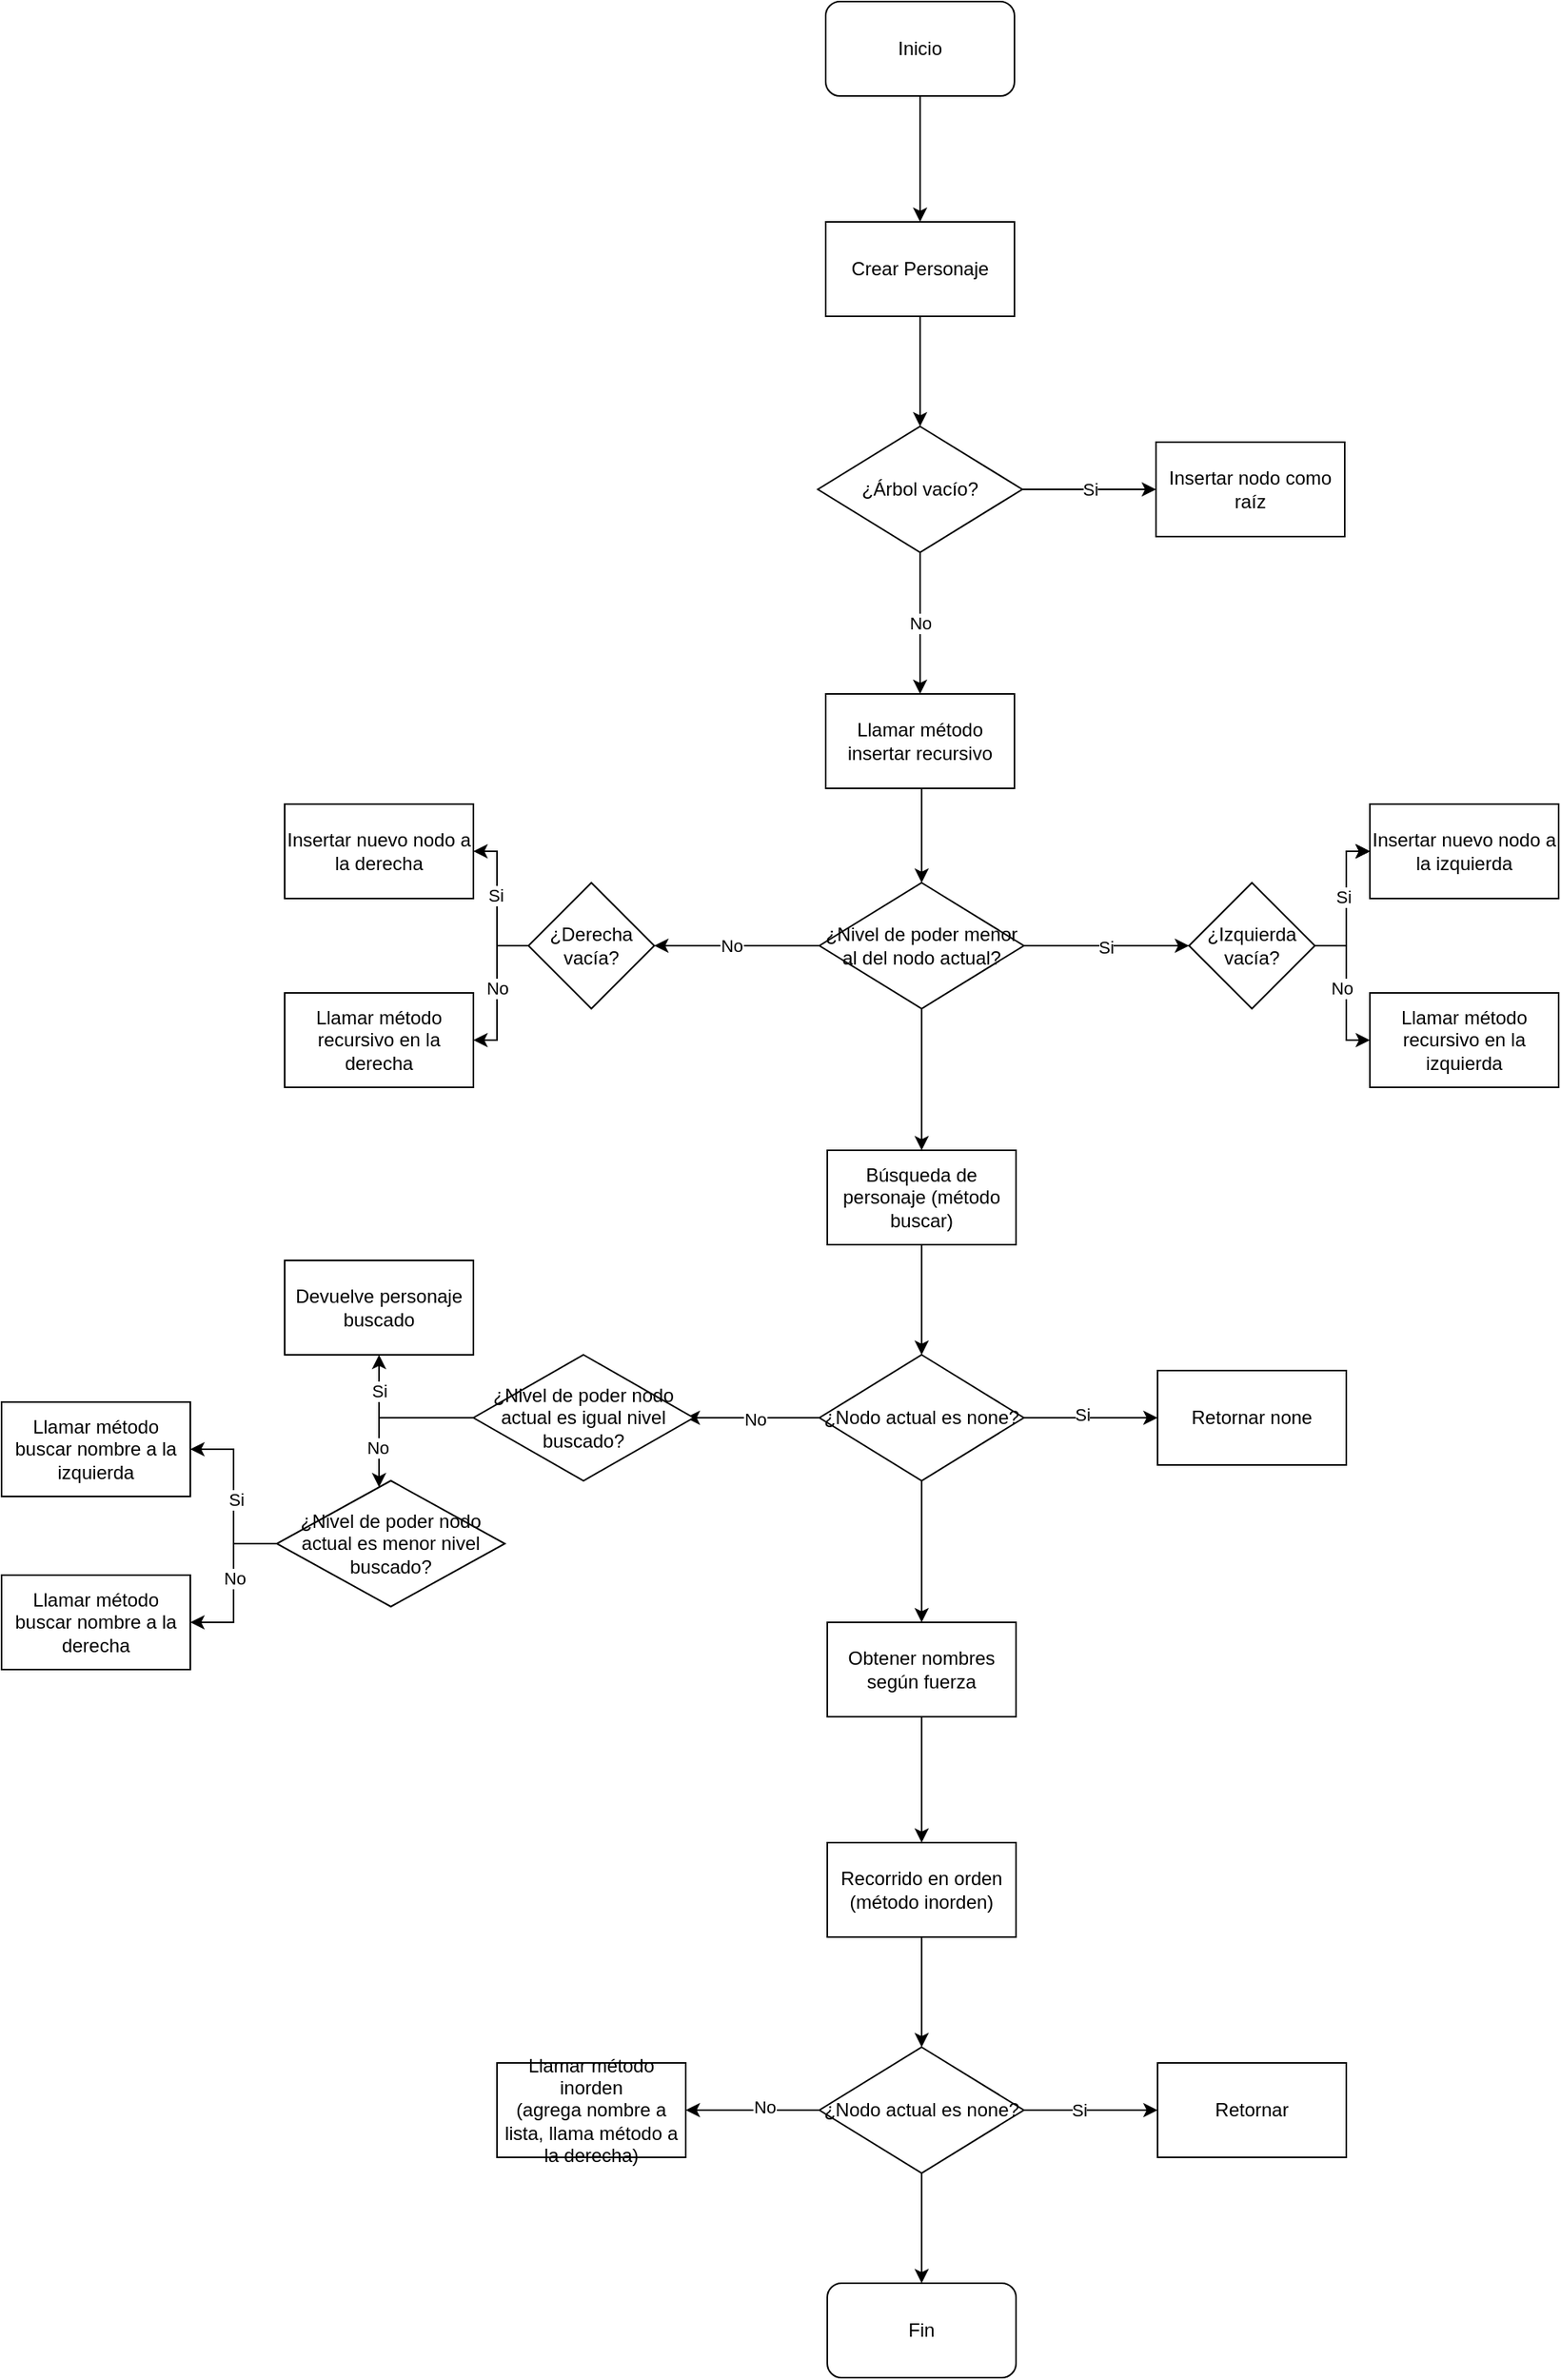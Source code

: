 <mxfile version="24.8.6">
  <diagram name="Página-1" id="c_wOlnUyRf0UPIZTqM8_">
    <mxGraphModel dx="2261" dy="782" grid="1" gridSize="10" guides="1" tooltips="1" connect="1" arrows="1" fold="1" page="1" pageScale="1" pageWidth="827" pageHeight="1169" math="0" shadow="0">
      <root>
        <mxCell id="0" />
        <mxCell id="1" parent="0" />
        <mxCell id="tPRoAkrtBi-BiuNvu3l5-3" value="" style="edgeStyle=orthogonalEdgeStyle;rounded=0;orthogonalLoop=1;jettySize=auto;html=1;" edge="1" parent="1" source="tPRoAkrtBi-BiuNvu3l5-1">
          <mxGeometry relative="1" as="geometry">
            <mxPoint x="414" y="180" as="targetPoint" />
          </mxGeometry>
        </mxCell>
        <mxCell id="tPRoAkrtBi-BiuNvu3l5-1" value="Inicio" style="rounded=1;whiteSpace=wrap;html=1;" vertex="1" parent="1">
          <mxGeometry x="354" y="40" width="120" height="60" as="geometry" />
        </mxCell>
        <mxCell id="tPRoAkrtBi-BiuNvu3l5-6" value="" style="edgeStyle=orthogonalEdgeStyle;rounded=0;orthogonalLoop=1;jettySize=auto;html=1;" edge="1" parent="1" source="tPRoAkrtBi-BiuNvu3l5-4" target="tPRoAkrtBi-BiuNvu3l5-5">
          <mxGeometry relative="1" as="geometry">
            <Array as="points">
              <mxPoint x="414" y="370" />
              <mxPoint x="414" y="370" />
            </Array>
          </mxGeometry>
        </mxCell>
        <mxCell id="tPRoAkrtBi-BiuNvu3l5-4" value="Crear Personaje" style="rounded=0;whiteSpace=wrap;html=1;" vertex="1" parent="1">
          <mxGeometry x="354" y="180" width="120" height="60" as="geometry" />
        </mxCell>
        <mxCell id="tPRoAkrtBi-BiuNvu3l5-8" value="Si" style="edgeStyle=orthogonalEdgeStyle;rounded=0;orthogonalLoop=1;jettySize=auto;html=1;" edge="1" parent="1" source="tPRoAkrtBi-BiuNvu3l5-5" target="tPRoAkrtBi-BiuNvu3l5-7">
          <mxGeometry relative="1" as="geometry" />
        </mxCell>
        <mxCell id="tPRoAkrtBi-BiuNvu3l5-10" value="" style="edgeStyle=orthogonalEdgeStyle;rounded=0;orthogonalLoop=1;jettySize=auto;html=1;" edge="1" parent="1" source="tPRoAkrtBi-BiuNvu3l5-5" target="tPRoAkrtBi-BiuNvu3l5-9">
          <mxGeometry relative="1" as="geometry" />
        </mxCell>
        <mxCell id="tPRoAkrtBi-BiuNvu3l5-11" value="No" style="edgeLabel;html=1;align=center;verticalAlign=middle;resizable=0;points=[];" vertex="1" connectable="0" parent="tPRoAkrtBi-BiuNvu3l5-10">
          <mxGeometry relative="1" as="geometry">
            <mxPoint as="offset" />
          </mxGeometry>
        </mxCell>
        <mxCell id="tPRoAkrtBi-BiuNvu3l5-5" value="¿Árbol vacío?" style="rhombus;whiteSpace=wrap;html=1;rounded=0;" vertex="1" parent="1">
          <mxGeometry x="349" y="310" width="130" height="80" as="geometry" />
        </mxCell>
        <mxCell id="tPRoAkrtBi-BiuNvu3l5-7" value="Insertar nodo como raíz" style="whiteSpace=wrap;html=1;rounded=0;" vertex="1" parent="1">
          <mxGeometry x="564" y="320" width="120" height="60" as="geometry" />
        </mxCell>
        <mxCell id="tPRoAkrtBi-BiuNvu3l5-13" value="" style="edgeStyle=orthogonalEdgeStyle;rounded=0;orthogonalLoop=1;jettySize=auto;html=1;" edge="1" parent="1" source="tPRoAkrtBi-BiuNvu3l5-9" target="tPRoAkrtBi-BiuNvu3l5-12">
          <mxGeometry relative="1" as="geometry">
            <Array as="points">
              <mxPoint x="415" y="560" />
              <mxPoint x="415" y="560" />
            </Array>
          </mxGeometry>
        </mxCell>
        <mxCell id="tPRoAkrtBi-BiuNvu3l5-9" value="Llamar método insertar recursivo" style="whiteSpace=wrap;html=1;rounded=0;" vertex="1" parent="1">
          <mxGeometry x="354" y="480" width="120" height="60" as="geometry" />
        </mxCell>
        <mxCell id="tPRoAkrtBi-BiuNvu3l5-15" value="" style="edgeStyle=orthogonalEdgeStyle;rounded=0;orthogonalLoop=1;jettySize=auto;html=1;" edge="1" parent="1" source="tPRoAkrtBi-BiuNvu3l5-12" target="tPRoAkrtBi-BiuNvu3l5-14">
          <mxGeometry relative="1" as="geometry" />
        </mxCell>
        <mxCell id="tPRoAkrtBi-BiuNvu3l5-19" value="Si" style="edgeLabel;html=1;align=center;verticalAlign=middle;resizable=0;points=[];" vertex="1" connectable="0" parent="tPRoAkrtBi-BiuNvu3l5-15">
          <mxGeometry x="-0.009" y="-1" relative="1" as="geometry">
            <mxPoint as="offset" />
          </mxGeometry>
        </mxCell>
        <mxCell id="tPRoAkrtBi-BiuNvu3l5-17" value="" style="edgeStyle=orthogonalEdgeStyle;rounded=0;orthogonalLoop=1;jettySize=auto;html=1;" edge="1" parent="1" source="tPRoAkrtBi-BiuNvu3l5-12" target="tPRoAkrtBi-BiuNvu3l5-16">
          <mxGeometry relative="1" as="geometry" />
        </mxCell>
        <mxCell id="tPRoAkrtBi-BiuNvu3l5-18" value="No" style="edgeLabel;html=1;align=center;verticalAlign=middle;resizable=0;points=[];" vertex="1" connectable="0" parent="tPRoAkrtBi-BiuNvu3l5-17">
          <mxGeometry x="0.067" relative="1" as="geometry">
            <mxPoint as="offset" />
          </mxGeometry>
        </mxCell>
        <mxCell id="tPRoAkrtBi-BiuNvu3l5-39" value="" style="edgeStyle=orthogonalEdgeStyle;rounded=0;orthogonalLoop=1;jettySize=auto;html=1;" edge="1" parent="1" source="tPRoAkrtBi-BiuNvu3l5-12" target="tPRoAkrtBi-BiuNvu3l5-38">
          <mxGeometry relative="1" as="geometry" />
        </mxCell>
        <mxCell id="tPRoAkrtBi-BiuNvu3l5-12" value="¿Nivel de poder menor al del nodo actual?" style="rhombus;whiteSpace=wrap;html=1;rounded=0;" vertex="1" parent="1">
          <mxGeometry x="350" y="600" width="130" height="80" as="geometry" />
        </mxCell>
        <mxCell id="tPRoAkrtBi-BiuNvu3l5-25" value="" style="edgeStyle=orthogonalEdgeStyle;rounded=0;orthogonalLoop=1;jettySize=auto;html=1;" edge="1" parent="1" source="tPRoAkrtBi-BiuNvu3l5-14" target="tPRoAkrtBi-BiuNvu3l5-24">
          <mxGeometry relative="1" as="geometry" />
        </mxCell>
        <mxCell id="tPRoAkrtBi-BiuNvu3l5-26" value="" style="edgeStyle=orthogonalEdgeStyle;rounded=0;orthogonalLoop=1;jettySize=auto;html=1;" edge="1" parent="1" source="tPRoAkrtBi-BiuNvu3l5-14" target="tPRoAkrtBi-BiuNvu3l5-24">
          <mxGeometry relative="1" as="geometry" />
        </mxCell>
        <mxCell id="tPRoAkrtBi-BiuNvu3l5-27" value="" style="edgeStyle=orthogonalEdgeStyle;rounded=0;orthogonalLoop=1;jettySize=auto;html=1;" edge="1" parent="1" source="tPRoAkrtBi-BiuNvu3l5-14" target="tPRoAkrtBi-BiuNvu3l5-24">
          <mxGeometry relative="1" as="geometry" />
        </mxCell>
        <mxCell id="tPRoAkrtBi-BiuNvu3l5-30" value="Si" style="edgeLabel;html=1;align=center;verticalAlign=middle;resizable=0;points=[];" vertex="1" connectable="0" parent="tPRoAkrtBi-BiuNvu3l5-27">
          <mxGeometry x="0.074" y="2" relative="1" as="geometry">
            <mxPoint as="offset" />
          </mxGeometry>
        </mxCell>
        <mxCell id="tPRoAkrtBi-BiuNvu3l5-29" value="" style="edgeStyle=orthogonalEdgeStyle;rounded=0;orthogonalLoop=1;jettySize=auto;html=1;" edge="1" parent="1" source="tPRoAkrtBi-BiuNvu3l5-14" target="tPRoAkrtBi-BiuNvu3l5-28">
          <mxGeometry relative="1" as="geometry" />
        </mxCell>
        <mxCell id="tPRoAkrtBi-BiuNvu3l5-31" value="No" style="edgeLabel;html=1;align=center;verticalAlign=middle;resizable=0;points=[];" vertex="1" connectable="0" parent="tPRoAkrtBi-BiuNvu3l5-29">
          <mxGeometry x="-0.011" y="-3" relative="1" as="geometry">
            <mxPoint as="offset" />
          </mxGeometry>
        </mxCell>
        <mxCell id="tPRoAkrtBi-BiuNvu3l5-14" value="¿Izquierda vacía?" style="rhombus;whiteSpace=wrap;html=1;rounded=0;" vertex="1" parent="1">
          <mxGeometry x="585" y="600" width="80" height="80" as="geometry" />
        </mxCell>
        <mxCell id="tPRoAkrtBi-BiuNvu3l5-33" value="" style="edgeStyle=orthogonalEdgeStyle;rounded=0;orthogonalLoop=1;jettySize=auto;html=1;" edge="1" parent="1" source="tPRoAkrtBi-BiuNvu3l5-16" target="tPRoAkrtBi-BiuNvu3l5-32">
          <mxGeometry relative="1" as="geometry" />
        </mxCell>
        <mxCell id="tPRoAkrtBi-BiuNvu3l5-36" value="Si" style="edgeLabel;html=1;align=center;verticalAlign=middle;resizable=0;points=[];" vertex="1" connectable="0" parent="tPRoAkrtBi-BiuNvu3l5-33">
          <mxGeometry x="0.095" y="1" relative="1" as="geometry">
            <mxPoint as="offset" />
          </mxGeometry>
        </mxCell>
        <mxCell id="tPRoAkrtBi-BiuNvu3l5-35" value="" style="edgeStyle=orthogonalEdgeStyle;rounded=0;orthogonalLoop=1;jettySize=auto;html=1;" edge="1" parent="1" source="tPRoAkrtBi-BiuNvu3l5-16" target="tPRoAkrtBi-BiuNvu3l5-34">
          <mxGeometry relative="1" as="geometry" />
        </mxCell>
        <mxCell id="tPRoAkrtBi-BiuNvu3l5-37" value="No" style="edgeLabel;html=1;align=center;verticalAlign=middle;resizable=0;points=[];" vertex="1" connectable="0" parent="tPRoAkrtBi-BiuNvu3l5-35">
          <mxGeometry x="-0.011" relative="1" as="geometry">
            <mxPoint as="offset" />
          </mxGeometry>
        </mxCell>
        <mxCell id="tPRoAkrtBi-BiuNvu3l5-16" value="¿Derecha vacía?" style="rhombus;whiteSpace=wrap;html=1;rounded=0;" vertex="1" parent="1">
          <mxGeometry x="165" y="600" width="80" height="80" as="geometry" />
        </mxCell>
        <mxCell id="tPRoAkrtBi-BiuNvu3l5-24" value="Insertar nuevo nodo a la izquierda" style="whiteSpace=wrap;html=1;rounded=0;" vertex="1" parent="1">
          <mxGeometry x="700" y="550" width="120" height="60" as="geometry" />
        </mxCell>
        <mxCell id="tPRoAkrtBi-BiuNvu3l5-28" value="Llamar método recursivo en la izquierda" style="whiteSpace=wrap;html=1;rounded=0;" vertex="1" parent="1">
          <mxGeometry x="700" y="670" width="120" height="60" as="geometry" />
        </mxCell>
        <mxCell id="tPRoAkrtBi-BiuNvu3l5-32" value="Insertar nuevo nodo a la derecha" style="whiteSpace=wrap;html=1;rounded=0;" vertex="1" parent="1">
          <mxGeometry x="10" y="550" width="120" height="60" as="geometry" />
        </mxCell>
        <mxCell id="tPRoAkrtBi-BiuNvu3l5-34" value="Llamar método recursivo en la derecha" style="whiteSpace=wrap;html=1;rounded=0;" vertex="1" parent="1">
          <mxGeometry x="10" y="670" width="120" height="60" as="geometry" />
        </mxCell>
        <mxCell id="tPRoAkrtBi-BiuNvu3l5-41" value="" style="edgeStyle=orthogonalEdgeStyle;rounded=0;orthogonalLoop=1;jettySize=auto;html=1;" edge="1" parent="1" source="tPRoAkrtBi-BiuNvu3l5-38" target="tPRoAkrtBi-BiuNvu3l5-40">
          <mxGeometry relative="1" as="geometry" />
        </mxCell>
        <mxCell id="tPRoAkrtBi-BiuNvu3l5-38" value="Búsqueda de personaje (método buscar)" style="whiteSpace=wrap;html=1;rounded=0;" vertex="1" parent="1">
          <mxGeometry x="355" y="770" width="120" height="60" as="geometry" />
        </mxCell>
        <mxCell id="tPRoAkrtBi-BiuNvu3l5-43" value="" style="edgeStyle=orthogonalEdgeStyle;rounded=0;orthogonalLoop=1;jettySize=auto;html=1;" edge="1" parent="1" source="tPRoAkrtBi-BiuNvu3l5-40" target="tPRoAkrtBi-BiuNvu3l5-42">
          <mxGeometry relative="1" as="geometry" />
        </mxCell>
        <mxCell id="tPRoAkrtBi-BiuNvu3l5-46" value="Si" style="edgeLabel;html=1;align=center;verticalAlign=middle;resizable=0;points=[];" vertex="1" connectable="0" parent="tPRoAkrtBi-BiuNvu3l5-43">
          <mxGeometry x="-0.129" y="2" relative="1" as="geometry">
            <mxPoint as="offset" />
          </mxGeometry>
        </mxCell>
        <mxCell id="tPRoAkrtBi-BiuNvu3l5-45" value="" style="edgeStyle=orthogonalEdgeStyle;rounded=0;orthogonalLoop=1;jettySize=auto;html=1;" edge="1" parent="1" source="tPRoAkrtBi-BiuNvu3l5-40">
          <mxGeometry relative="1" as="geometry">
            <mxPoint x="265" y="940" as="targetPoint" />
          </mxGeometry>
        </mxCell>
        <mxCell id="tPRoAkrtBi-BiuNvu3l5-47" value="No" style="edgeLabel;html=1;align=center;verticalAlign=middle;resizable=0;points=[];" vertex="1" connectable="0" parent="tPRoAkrtBi-BiuNvu3l5-45">
          <mxGeometry x="-0.035" y="1" relative="1" as="geometry">
            <mxPoint as="offset" />
          </mxGeometry>
        </mxCell>
        <mxCell id="tPRoAkrtBi-BiuNvu3l5-66" value="" style="edgeStyle=orthogonalEdgeStyle;rounded=0;orthogonalLoop=1;jettySize=auto;html=1;" edge="1" parent="1" source="tPRoAkrtBi-BiuNvu3l5-40" target="tPRoAkrtBi-BiuNvu3l5-65">
          <mxGeometry relative="1" as="geometry" />
        </mxCell>
        <mxCell id="tPRoAkrtBi-BiuNvu3l5-40" value="¿Nodo actual es none?" style="rhombus;whiteSpace=wrap;html=1;rounded=0;" vertex="1" parent="1">
          <mxGeometry x="350" y="900" width="130" height="80" as="geometry" />
        </mxCell>
        <mxCell id="tPRoAkrtBi-BiuNvu3l5-42" value="Retornar none" style="whiteSpace=wrap;html=1;rounded=0;" vertex="1" parent="1">
          <mxGeometry x="565" y="910" width="120" height="60" as="geometry" />
        </mxCell>
        <mxCell id="tPRoAkrtBi-BiuNvu3l5-51" value="" style="edgeStyle=orthogonalEdgeStyle;rounded=0;orthogonalLoop=1;jettySize=auto;html=1;" edge="1" parent="1" source="tPRoAkrtBi-BiuNvu3l5-49" target="tPRoAkrtBi-BiuNvu3l5-50">
          <mxGeometry relative="1" as="geometry">
            <Array as="points">
              <mxPoint x="70" y="940" />
            </Array>
          </mxGeometry>
        </mxCell>
        <mxCell id="tPRoAkrtBi-BiuNvu3l5-55" value="Si" style="edgeLabel;html=1;align=center;verticalAlign=middle;resizable=0;points=[];" vertex="1" connectable="0" parent="tPRoAkrtBi-BiuNvu3l5-51">
          <mxGeometry x="0.54" relative="1" as="geometry">
            <mxPoint as="offset" />
          </mxGeometry>
        </mxCell>
        <mxCell id="tPRoAkrtBi-BiuNvu3l5-54" value="" style="edgeStyle=orthogonalEdgeStyle;rounded=0;orthogonalLoop=1;jettySize=auto;html=1;exitX=0;exitY=0.5;exitDx=0;exitDy=0;" edge="1" parent="1" source="tPRoAkrtBi-BiuNvu3l5-49" target="tPRoAkrtBi-BiuNvu3l5-53">
          <mxGeometry relative="1" as="geometry">
            <Array as="points">
              <mxPoint x="70" y="940" />
            </Array>
          </mxGeometry>
        </mxCell>
        <mxCell id="tPRoAkrtBi-BiuNvu3l5-58" value="No" style="edgeLabel;html=1;align=center;verticalAlign=middle;resizable=0;points=[];" vertex="1" connectable="0" parent="tPRoAkrtBi-BiuNvu3l5-54">
          <mxGeometry x="0.517" y="-1" relative="1" as="geometry">
            <mxPoint as="offset" />
          </mxGeometry>
        </mxCell>
        <mxCell id="tPRoAkrtBi-BiuNvu3l5-49" value="¿Nivel de poder nodo actual es igual nivel buscado?" style="rhombus;whiteSpace=wrap;html=1;" vertex="1" parent="1">
          <mxGeometry x="130" y="900" width="140" height="80" as="geometry" />
        </mxCell>
        <mxCell id="tPRoAkrtBi-BiuNvu3l5-50" value="Devuelve personaje buscado" style="whiteSpace=wrap;html=1;" vertex="1" parent="1">
          <mxGeometry x="10" y="840" width="120" height="60" as="geometry" />
        </mxCell>
        <mxCell id="tPRoAkrtBi-BiuNvu3l5-60" value="" style="edgeStyle=orthogonalEdgeStyle;rounded=0;orthogonalLoop=1;jettySize=auto;html=1;" edge="1" parent="1" source="tPRoAkrtBi-BiuNvu3l5-53" target="tPRoAkrtBi-BiuNvu3l5-59">
          <mxGeometry relative="1" as="geometry" />
        </mxCell>
        <mxCell id="tPRoAkrtBi-BiuNvu3l5-63" value="Si" style="edgeLabel;html=1;align=center;verticalAlign=middle;resizable=0;points=[];" vertex="1" connectable="0" parent="tPRoAkrtBi-BiuNvu3l5-60">
          <mxGeometry x="-0.035" relative="1" as="geometry">
            <mxPoint x="1" as="offset" />
          </mxGeometry>
        </mxCell>
        <mxCell id="tPRoAkrtBi-BiuNvu3l5-62" value="" style="edgeStyle=orthogonalEdgeStyle;rounded=0;orthogonalLoop=1;jettySize=auto;html=1;" edge="1" parent="1" source="tPRoAkrtBi-BiuNvu3l5-53" target="tPRoAkrtBi-BiuNvu3l5-61">
          <mxGeometry relative="1" as="geometry" />
        </mxCell>
        <mxCell id="tPRoAkrtBi-BiuNvu3l5-64" value="No" style="edgeLabel;html=1;align=center;verticalAlign=middle;resizable=0;points=[];" vertex="1" connectable="0" parent="tPRoAkrtBi-BiuNvu3l5-62">
          <mxGeometry x="-0.057" relative="1" as="geometry">
            <mxPoint as="offset" />
          </mxGeometry>
        </mxCell>
        <mxCell id="tPRoAkrtBi-BiuNvu3l5-53" value="¿Nivel de poder nodo actual es menor nivel buscado?" style="rhombus;whiteSpace=wrap;html=1;" vertex="1" parent="1">
          <mxGeometry x="5" y="980" width="145" height="80" as="geometry" />
        </mxCell>
        <mxCell id="tPRoAkrtBi-BiuNvu3l5-59" value="Llamar método buscar nombre a la izquierda" style="whiteSpace=wrap;html=1;" vertex="1" parent="1">
          <mxGeometry x="-170" y="930" width="120" height="60" as="geometry" />
        </mxCell>
        <mxCell id="tPRoAkrtBi-BiuNvu3l5-61" value="Llamar método buscar nombre a la derecha" style="whiteSpace=wrap;html=1;" vertex="1" parent="1">
          <mxGeometry x="-170" y="1040" width="120" height="60" as="geometry" />
        </mxCell>
        <mxCell id="tPRoAkrtBi-BiuNvu3l5-68" value="" style="edgeStyle=orthogonalEdgeStyle;rounded=0;orthogonalLoop=1;jettySize=auto;html=1;" edge="1" parent="1" source="tPRoAkrtBi-BiuNvu3l5-65" target="tPRoAkrtBi-BiuNvu3l5-67">
          <mxGeometry relative="1" as="geometry" />
        </mxCell>
        <mxCell id="tPRoAkrtBi-BiuNvu3l5-65" value="Obtener nombres según fuerza" style="whiteSpace=wrap;html=1;rounded=0;" vertex="1" parent="1">
          <mxGeometry x="355" y="1070" width="120" height="60" as="geometry" />
        </mxCell>
        <mxCell id="tPRoAkrtBi-BiuNvu3l5-70" value="" style="edgeStyle=orthogonalEdgeStyle;rounded=0;orthogonalLoop=1;jettySize=auto;html=1;" edge="1" parent="1" source="tPRoAkrtBi-BiuNvu3l5-67" target="tPRoAkrtBi-BiuNvu3l5-69">
          <mxGeometry relative="1" as="geometry" />
        </mxCell>
        <mxCell id="tPRoAkrtBi-BiuNvu3l5-67" value="Recorrido en orden (método inorden)" style="whiteSpace=wrap;html=1;rounded=0;" vertex="1" parent="1">
          <mxGeometry x="355" y="1210" width="120" height="60" as="geometry" />
        </mxCell>
        <mxCell id="tPRoAkrtBi-BiuNvu3l5-72" value="" style="edgeStyle=orthogonalEdgeStyle;rounded=0;orthogonalLoop=1;jettySize=auto;html=1;" edge="1" parent="1" source="tPRoAkrtBi-BiuNvu3l5-69" target="tPRoAkrtBi-BiuNvu3l5-71">
          <mxGeometry relative="1" as="geometry" />
        </mxCell>
        <mxCell id="tPRoAkrtBi-BiuNvu3l5-75" value="Si" style="edgeLabel;html=1;align=center;verticalAlign=middle;resizable=0;points=[];" vertex="1" connectable="0" parent="tPRoAkrtBi-BiuNvu3l5-72">
          <mxGeometry x="-0.176" relative="1" as="geometry">
            <mxPoint as="offset" />
          </mxGeometry>
        </mxCell>
        <mxCell id="tPRoAkrtBi-BiuNvu3l5-74" value="" style="edgeStyle=orthogonalEdgeStyle;rounded=0;orthogonalLoop=1;jettySize=auto;html=1;" edge="1" parent="1" source="tPRoAkrtBi-BiuNvu3l5-69" target="tPRoAkrtBi-BiuNvu3l5-73">
          <mxGeometry relative="1" as="geometry" />
        </mxCell>
        <mxCell id="tPRoAkrtBi-BiuNvu3l5-76" value="No" style="edgeLabel;html=1;align=center;verticalAlign=middle;resizable=0;points=[];" vertex="1" connectable="0" parent="tPRoAkrtBi-BiuNvu3l5-74">
          <mxGeometry x="-0.176" y="-2" relative="1" as="geometry">
            <mxPoint as="offset" />
          </mxGeometry>
        </mxCell>
        <mxCell id="tPRoAkrtBi-BiuNvu3l5-78" value="" style="edgeStyle=orthogonalEdgeStyle;rounded=0;orthogonalLoop=1;jettySize=auto;html=1;" edge="1" parent="1" source="tPRoAkrtBi-BiuNvu3l5-69" target="tPRoAkrtBi-BiuNvu3l5-77">
          <mxGeometry relative="1" as="geometry" />
        </mxCell>
        <mxCell id="tPRoAkrtBi-BiuNvu3l5-69" value="¿Nodo actual es none?" style="rhombus;whiteSpace=wrap;html=1;rounded=0;" vertex="1" parent="1">
          <mxGeometry x="350" y="1340" width="130" height="80" as="geometry" />
        </mxCell>
        <mxCell id="tPRoAkrtBi-BiuNvu3l5-71" value="Retornar" style="whiteSpace=wrap;html=1;rounded=0;" vertex="1" parent="1">
          <mxGeometry x="565" y="1350" width="120" height="60" as="geometry" />
        </mxCell>
        <mxCell id="tPRoAkrtBi-BiuNvu3l5-73" value="&lt;div&gt;Llamar método inorden&lt;/div&gt;&lt;div&gt;(agrega nombre a lista, llama método a la derecha)&lt;br&gt;&lt;/div&gt;" style="whiteSpace=wrap;html=1;rounded=0;" vertex="1" parent="1">
          <mxGeometry x="145" y="1350" width="120" height="60" as="geometry" />
        </mxCell>
        <mxCell id="tPRoAkrtBi-BiuNvu3l5-77" value="Fin" style="rounded=1;whiteSpace=wrap;html=1;" vertex="1" parent="1">
          <mxGeometry x="355" y="1490" width="120" height="60" as="geometry" />
        </mxCell>
      </root>
    </mxGraphModel>
  </diagram>
</mxfile>
